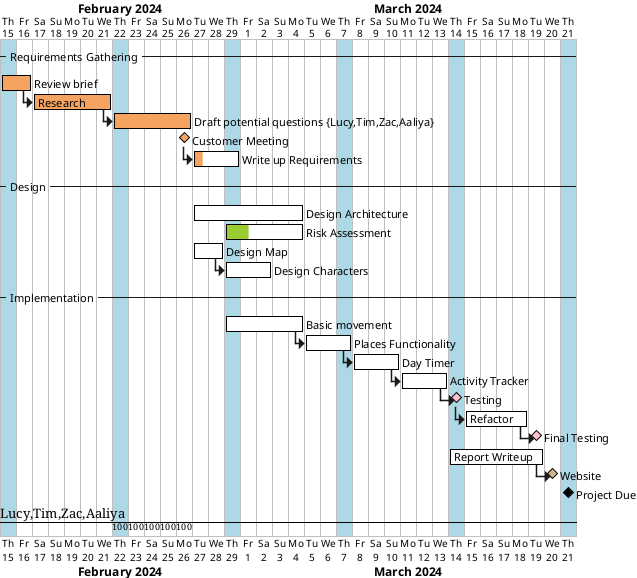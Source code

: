 @startgantt
Project starts 2024-02-15

' Days of Practicals
2024-02-15 is colored in lightblue
2024-02-22 is colored in lightblue
2024-02-29 is colored in lightblue
2024-03-07 is colored in lightblue
2024-03-14 is colored in lightblue
2024-03-21 is colored in lightblue

--Requirements Gathering--
[Review brief] requires 2 days and is colored in sandybrown/black
then [Research] requires 5 days and is colored in sandybrown/black
then [Draft potential questions] on {Lucy,Tim,Zac,Aaliya} requires 5 days and is colored in sandybrown/black

[Customer Meeting] happens at [Draft potential questions]'s end and is colored in sandybrown/black
then [Write up Requirements] requires 3 days and is colored in sandybrown/black and is 0% complete
[Write up Requirements] is 20% complete

--Design--
[Design Architecture] starts at 2024-02-27 and requires 7 days and is colored in yellowgreen/black
[Design Architecture] is 0% complete
[Risk Assessment] starts at 2024-02-29 and requires 5 days and is colored in yellowgreen/black
[Risk Assessment] is 30% complete
[Design Map] starts at 2024-02-27 and requires 2 days and is colored in yellowgreen/black
[Design Map] is 0% complete
then [Design Characters] requires 3 days and is colored in yellowgreen/black
[Design Characters] is 0% complete

--Implementation--
[Basic movement] requires 5 days and starts at 2024-02-29 and is colored in pink/black
[Basic movement] is 0% complete
then [Places Functionality] requires 3 days and is colored in pink/black
[Places Functionality] is 0% complete
then [Day Timer] requires 3 days and is colored in pink/black
[Day Timer] is 0% complete
then [Activity Tracker] requires 3 days and is colored in pink/black
[Activity Tracker] is 0% complete
then [Testing] happens at [Activity Tracker]'s end and is colored in pink/black
then [Refactor] requires 4 days and is colored in pink/black
[Refactor] is 0% complete
then [Final Testing] happens at [Refactor]'s end and is colored in pink/black
[Final Testing] is 0% complete

[Report Writeup] requires 6 days and starts at 2024-03-14 and is colored in tan/black
[Report Writeup] is 0% complete
then [Website] happens at [Report Writeup]'s end and is colored in tan/black
[Project Due] happens at 2024-03-21
@endgantt